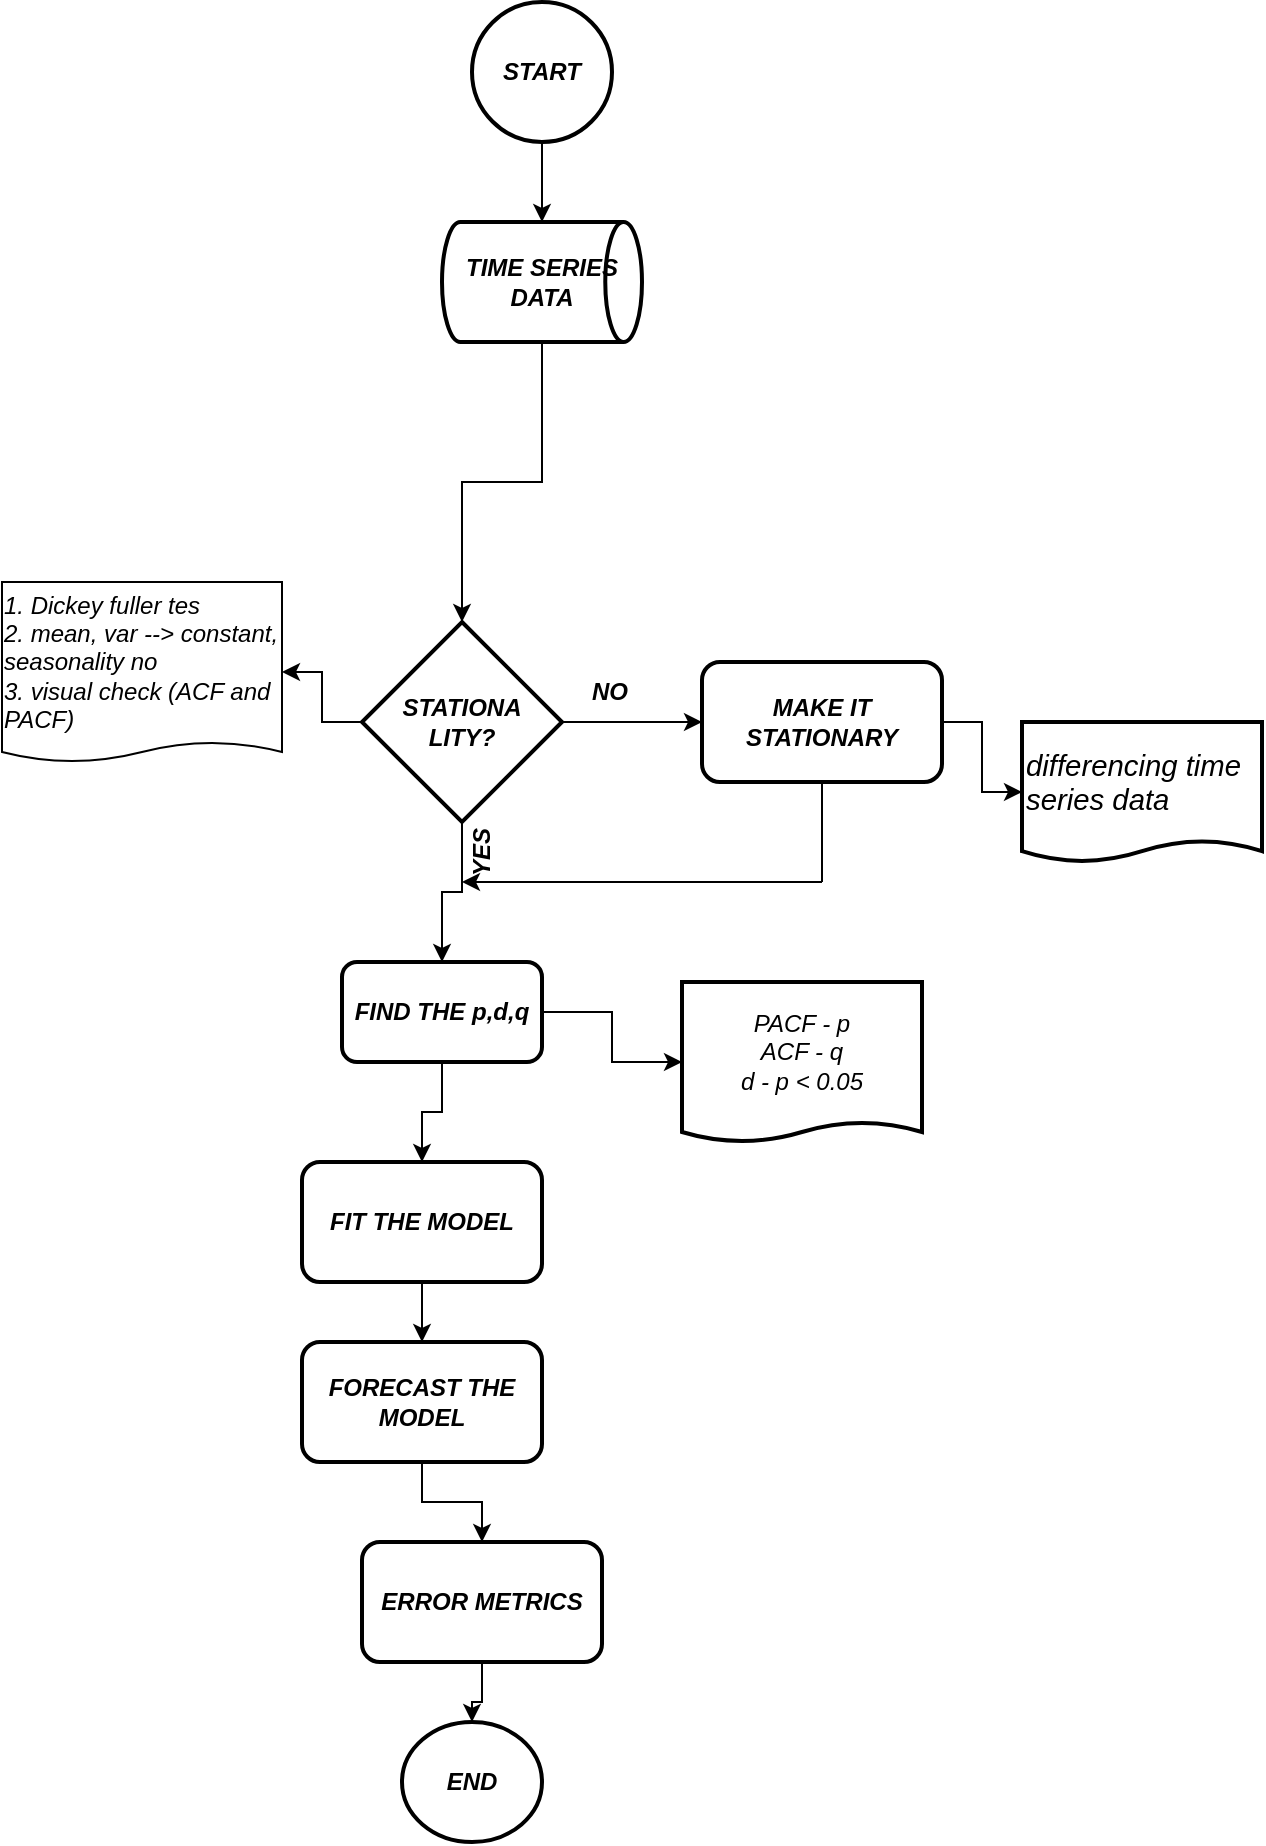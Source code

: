<mxfile version="16.5.1" type="device"><diagram id="vxSKhqQif8Bo536Yr-Wf" name="basic_flow"><mxGraphModel dx="854" dy="539" grid="1" gridSize="10" guides="1" tooltips="1" connect="1" arrows="1" fold="1" page="1" pageScale="1" pageWidth="827" pageHeight="1169" background="none" math="0" shadow="0"><root><mxCell id="0"/><mxCell id="1" parent="0"/><mxCell id="iDhGRYeaGzL-h_SR_Ktg-3" value="" style="edgeStyle=orthogonalEdgeStyle;rounded=0;orthogonalLoop=1;jettySize=auto;html=1;" edge="1" parent="1" source="iDhGRYeaGzL-h_SR_Ktg-1" target="iDhGRYeaGzL-h_SR_Ktg-2"><mxGeometry relative="1" as="geometry"/></mxCell><mxCell id="iDhGRYeaGzL-h_SR_Ktg-1" value="&lt;b&gt;&lt;i&gt;START&lt;/i&gt;&lt;/b&gt;" style="strokeWidth=2;html=1;shape=mxgraph.flowchart.start_2;whiteSpace=wrap;" vertex="1" parent="1"><mxGeometry x="315" y="110" width="70" height="70" as="geometry"/></mxCell><mxCell id="iDhGRYeaGzL-h_SR_Ktg-5" value="" style="edgeStyle=orthogonalEdgeStyle;rounded=0;orthogonalLoop=1;jettySize=auto;html=1;entryX=0.5;entryY=0;entryDx=0;entryDy=0;entryPerimeter=0;" edge="1" parent="1" source="iDhGRYeaGzL-h_SR_Ktg-2" target="iDhGRYeaGzL-h_SR_Ktg-10"><mxGeometry relative="1" as="geometry"><mxPoint x="270" y="340" as="targetPoint"/></mxGeometry></mxCell><mxCell id="iDhGRYeaGzL-h_SR_Ktg-2" value="&lt;b&gt;&lt;i&gt;TIME SERIES DATA&lt;/i&gt;&lt;/b&gt;" style="strokeWidth=2;html=1;shape=mxgraph.flowchart.direct_data;whiteSpace=wrap;" vertex="1" parent="1"><mxGeometry x="300" y="220" width="100" height="60" as="geometry"/></mxCell><mxCell id="iDhGRYeaGzL-h_SR_Ktg-6" value="&lt;i&gt;&lt;span style=&quot;font-size: 11.0pt ; line-height: 115% ; font-family: &amp;#34;calibri&amp;#34; , sans-serif&quot;&gt;differencing time series data&amp;nbsp;&lt;/span&gt;&lt;/i&gt;&lt;i&gt;&lt;br&gt;&lt;/i&gt;" style="shape=document;whiteSpace=wrap;html=1;boundedLbl=1;rounded=1;strokeWidth=2;align=left;size=0.154;" vertex="1" parent="1"><mxGeometry x="590" y="470" width="120" height="70" as="geometry"/></mxCell><mxCell id="iDhGRYeaGzL-h_SR_Ktg-13" value="" style="edgeStyle=orthogonalEdgeStyle;rounded=0;orthogonalLoop=1;jettySize=auto;html=1;" edge="1" parent="1" source="iDhGRYeaGzL-h_SR_Ktg-10" target="iDhGRYeaGzL-h_SR_Ktg-12"><mxGeometry relative="1" as="geometry"/></mxCell><mxCell id="iDhGRYeaGzL-h_SR_Ktg-18" value="" style="edgeStyle=orthogonalEdgeStyle;rounded=0;orthogonalLoop=1;jettySize=auto;html=1;" edge="1" parent="1" source="iDhGRYeaGzL-h_SR_Ktg-10" target="iDhGRYeaGzL-h_SR_Ktg-17"><mxGeometry relative="1" as="geometry"/></mxCell><mxCell id="iDhGRYeaGzL-h_SR_Ktg-20" value="" style="edgeStyle=orthogonalEdgeStyle;rounded=0;orthogonalLoop=1;jettySize=auto;html=1;" edge="1" parent="1" source="iDhGRYeaGzL-h_SR_Ktg-10" target="iDhGRYeaGzL-h_SR_Ktg-19"><mxGeometry relative="1" as="geometry"/></mxCell><mxCell id="iDhGRYeaGzL-h_SR_Ktg-10" value="&lt;b&gt;&lt;i&gt;STATIONA&lt;br&gt;LITY?&lt;/i&gt;&lt;/b&gt;" style="strokeWidth=2;html=1;shape=mxgraph.flowchart.decision;whiteSpace=wrap;" vertex="1" parent="1"><mxGeometry x="260" y="420" width="100" height="100" as="geometry"/></mxCell><mxCell id="iDhGRYeaGzL-h_SR_Ktg-21" value="" style="edgeStyle=orthogonalEdgeStyle;rounded=0;orthogonalLoop=1;jettySize=auto;html=1;" edge="1" parent="1" source="iDhGRYeaGzL-h_SR_Ktg-12" target="iDhGRYeaGzL-h_SR_Ktg-6"><mxGeometry relative="1" as="geometry"/></mxCell><mxCell id="iDhGRYeaGzL-h_SR_Ktg-12" value="&lt;b&gt;&lt;i&gt;MAKE IT STATIONARY&lt;/i&gt;&lt;/b&gt;" style="rounded=1;whiteSpace=wrap;html=1;strokeWidth=2;" vertex="1" parent="1"><mxGeometry x="430" y="440" width="120" height="60" as="geometry"/></mxCell><mxCell id="iDhGRYeaGzL-h_SR_Ktg-14" value="&lt;b&gt;&lt;i&gt;NO&lt;/i&gt;&lt;/b&gt;" style="text;html=1;strokeColor=none;fillColor=none;align=center;verticalAlign=middle;whiteSpace=wrap;rounded=0;" vertex="1" parent="1"><mxGeometry x="354" y="440" width="60" height="30" as="geometry"/></mxCell><mxCell id="iDhGRYeaGzL-h_SR_Ktg-25" value="" style="edgeStyle=orthogonalEdgeStyle;rounded=0;orthogonalLoop=1;jettySize=auto;html=1;" edge="1" parent="1" source="iDhGRYeaGzL-h_SR_Ktg-17" target="iDhGRYeaGzL-h_SR_Ktg-24"><mxGeometry relative="1" as="geometry"/></mxCell><mxCell id="iDhGRYeaGzL-h_SR_Ktg-32" value="" style="edgeStyle=orthogonalEdgeStyle;rounded=0;orthogonalLoop=1;jettySize=auto;html=1;" edge="1" parent="1" source="iDhGRYeaGzL-h_SR_Ktg-17" target="iDhGRYeaGzL-h_SR_Ktg-31"><mxGeometry relative="1" as="geometry"/></mxCell><mxCell id="iDhGRYeaGzL-h_SR_Ktg-17" value="&lt;b&gt;&lt;i&gt;FIND THE p,d,q&lt;/i&gt;&lt;/b&gt;" style="rounded=1;whiteSpace=wrap;html=1;strokeWidth=2;" vertex="1" parent="1"><mxGeometry x="250" y="590" width="100" height="50" as="geometry"/></mxCell><mxCell id="iDhGRYeaGzL-h_SR_Ktg-19" value="&lt;div style=&quot;text-align: left&quot;&gt;&lt;i&gt;1. Dickey fuller tes&lt;/i&gt;&lt;/div&gt;&lt;i&gt;&lt;div style=&quot;text-align: left&quot;&gt;&lt;i&gt;2. mean, var --&amp;gt; constant, seasonality no&lt;/i&gt;&lt;/div&gt;&lt;div style=&quot;text-align: left&quot;&gt;&lt;i&gt;3.&amp;nbsp;&lt;/i&gt;&lt;i&gt;visual check (ACF and PACF)&lt;/i&gt;&lt;/div&gt;&lt;/i&gt;" style="shape=document;whiteSpace=wrap;html=1;boundedLbl=1;size=0.111;" vertex="1" parent="1"><mxGeometry x="80" y="400" width="140" height="90" as="geometry"/></mxCell><mxCell id="iDhGRYeaGzL-h_SR_Ktg-22" value="&lt;b&gt;&lt;i&gt;YES&lt;/i&gt;&lt;/b&gt;" style="text;html=1;strokeColor=none;fillColor=none;align=center;verticalAlign=middle;whiteSpace=wrap;rounded=0;rotation=-90;" vertex="1" parent="1"><mxGeometry x="290" y="520" width="60" height="30" as="geometry"/></mxCell><mxCell id="iDhGRYeaGzL-h_SR_Ktg-24" value="&lt;i&gt;PACF - p&lt;br&gt;ACF - q&lt;br&gt;d - p &amp;lt; 0.05&lt;/i&gt;" style="shape=document;whiteSpace=wrap;html=1;boundedLbl=1;rounded=1;strokeWidth=2;size=0.125;" vertex="1" parent="1"><mxGeometry x="420" y="600" width="120" height="80" as="geometry"/></mxCell><mxCell id="iDhGRYeaGzL-h_SR_Ktg-29" value="" style="endArrow=none;html=1;rounded=0;" edge="1" parent="1"><mxGeometry width="50" height="50" relative="1" as="geometry"><mxPoint x="490" y="550" as="sourcePoint"/><mxPoint x="490" y="500" as="targetPoint"/></mxGeometry></mxCell><mxCell id="iDhGRYeaGzL-h_SR_Ktg-30" value="" style="endArrow=classic;html=1;rounded=0;" edge="1" parent="1"><mxGeometry width="50" height="50" relative="1" as="geometry"><mxPoint x="490" y="550" as="sourcePoint"/><mxPoint x="310" y="550" as="targetPoint"/></mxGeometry></mxCell><mxCell id="iDhGRYeaGzL-h_SR_Ktg-34" value="" style="edgeStyle=orthogonalEdgeStyle;rounded=0;orthogonalLoop=1;jettySize=auto;html=1;" edge="1" parent="1" source="iDhGRYeaGzL-h_SR_Ktg-31" target="iDhGRYeaGzL-h_SR_Ktg-33"><mxGeometry relative="1" as="geometry"/></mxCell><mxCell id="iDhGRYeaGzL-h_SR_Ktg-31" value="&lt;b&gt;&lt;i&gt;FIT THE MODEL&lt;/i&gt;&lt;/b&gt;" style="rounded=1;whiteSpace=wrap;html=1;strokeWidth=2;" vertex="1" parent="1"><mxGeometry x="230" y="690" width="120" height="60" as="geometry"/></mxCell><mxCell id="iDhGRYeaGzL-h_SR_Ktg-36" value="" style="edgeStyle=orthogonalEdgeStyle;rounded=0;orthogonalLoop=1;jettySize=auto;html=1;" edge="1" parent="1" source="iDhGRYeaGzL-h_SR_Ktg-33" target="iDhGRYeaGzL-h_SR_Ktg-35"><mxGeometry relative="1" as="geometry"/></mxCell><mxCell id="iDhGRYeaGzL-h_SR_Ktg-33" value="&lt;i&gt;&lt;b&gt;FORECAST THE MODEL&lt;/b&gt;&lt;/i&gt;" style="rounded=1;whiteSpace=wrap;html=1;strokeWidth=2;" vertex="1" parent="1"><mxGeometry x="230" y="780" width="120" height="60" as="geometry"/></mxCell><mxCell id="iDhGRYeaGzL-h_SR_Ktg-39" value="" style="edgeStyle=orthogonalEdgeStyle;rounded=0;orthogonalLoop=1;jettySize=auto;html=1;" edge="1" parent="1" source="iDhGRYeaGzL-h_SR_Ktg-35" target="iDhGRYeaGzL-h_SR_Ktg-38"><mxGeometry relative="1" as="geometry"/></mxCell><mxCell id="iDhGRYeaGzL-h_SR_Ktg-35" value="&lt;b&gt;&lt;i&gt;ERROR METRICS&lt;/i&gt;&lt;/b&gt;" style="rounded=1;whiteSpace=wrap;html=1;strokeWidth=2;" vertex="1" parent="1"><mxGeometry x="260" y="880" width="120" height="60" as="geometry"/></mxCell><mxCell id="iDhGRYeaGzL-h_SR_Ktg-38" value="&lt;b&gt;&lt;i&gt;END&lt;/i&gt;&lt;/b&gt;" style="strokeWidth=2;html=1;shape=mxgraph.flowchart.start_2;whiteSpace=wrap;" vertex="1" parent="1"><mxGeometry x="280" y="970" width="70" height="60" as="geometry"/></mxCell></root></mxGraphModel></diagram></mxfile>